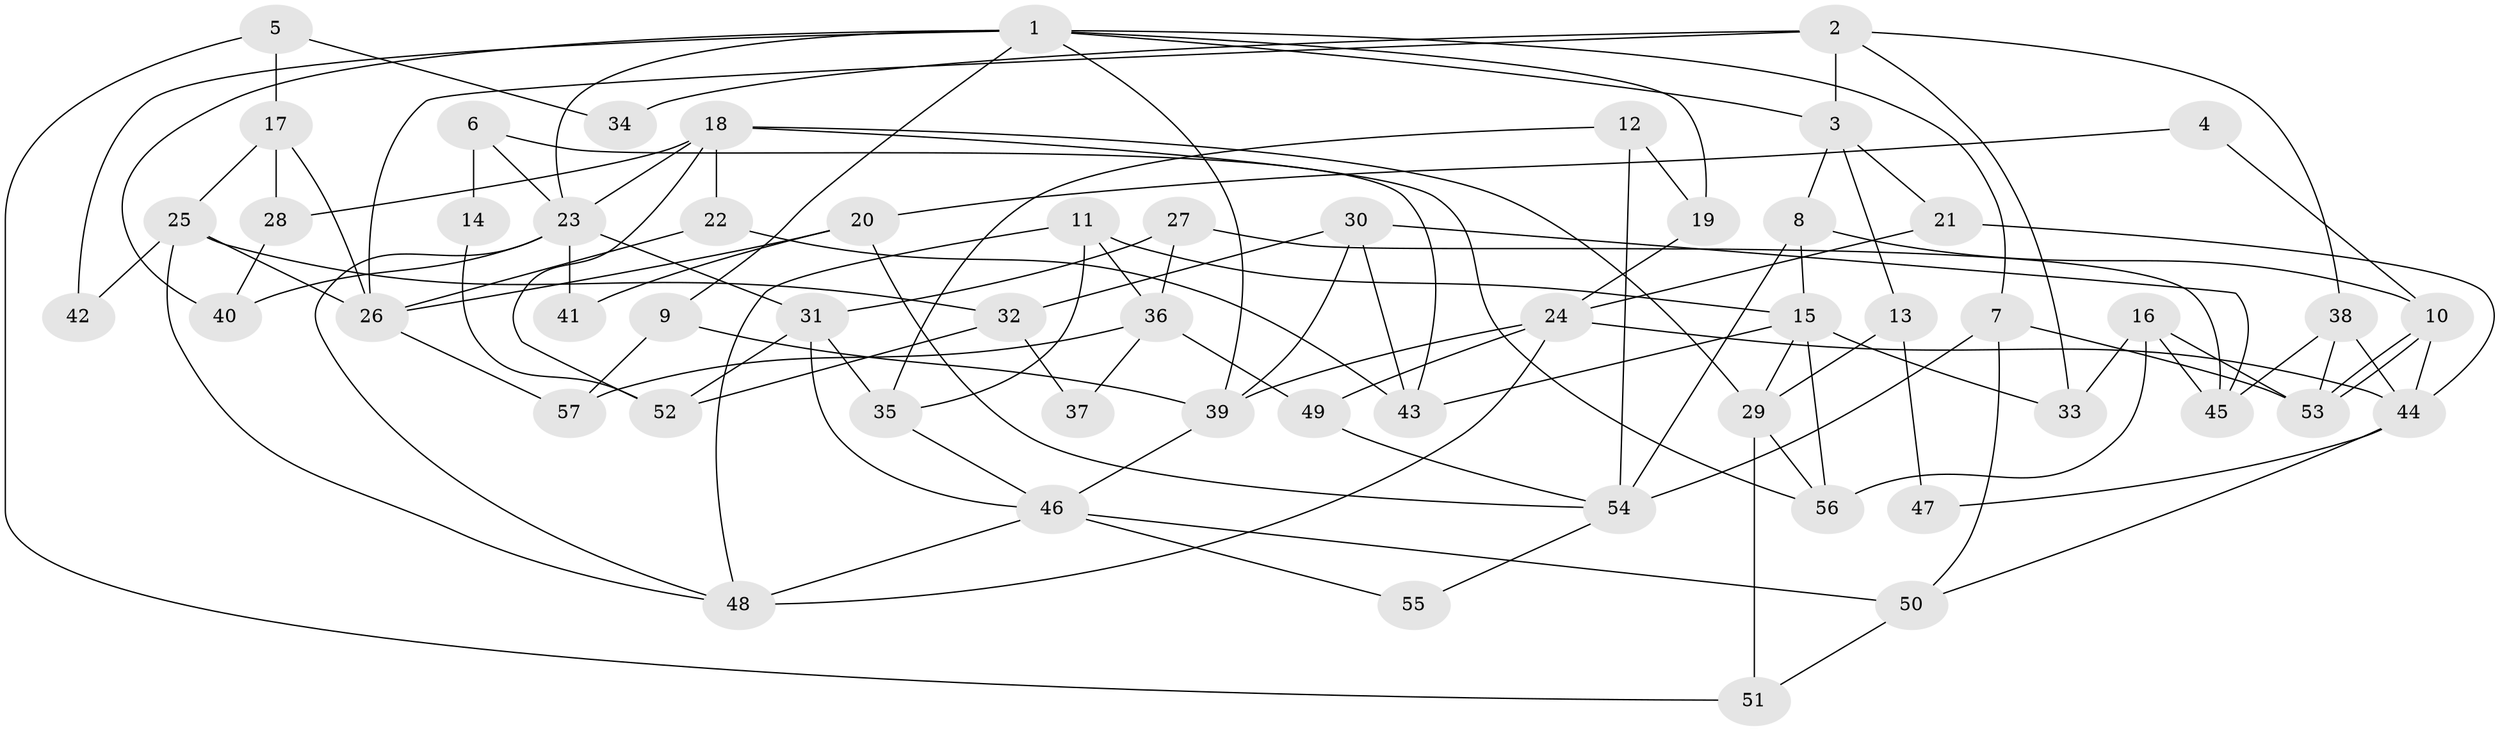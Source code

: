 // Generated by graph-tools (version 1.1) at 2025/36/03/09/25 02:36:18]
// undirected, 57 vertices, 114 edges
graph export_dot {
graph [start="1"]
  node [color=gray90,style=filled];
  1;
  2;
  3;
  4;
  5;
  6;
  7;
  8;
  9;
  10;
  11;
  12;
  13;
  14;
  15;
  16;
  17;
  18;
  19;
  20;
  21;
  22;
  23;
  24;
  25;
  26;
  27;
  28;
  29;
  30;
  31;
  32;
  33;
  34;
  35;
  36;
  37;
  38;
  39;
  40;
  41;
  42;
  43;
  44;
  45;
  46;
  47;
  48;
  49;
  50;
  51;
  52;
  53;
  54;
  55;
  56;
  57;
  1 -- 23;
  1 -- 39;
  1 -- 3;
  1 -- 7;
  1 -- 9;
  1 -- 19;
  1 -- 40;
  1 -- 42;
  2 -- 3;
  2 -- 38;
  2 -- 26;
  2 -- 33;
  2 -- 34;
  3 -- 8;
  3 -- 13;
  3 -- 21;
  4 -- 10;
  4 -- 20;
  5 -- 51;
  5 -- 17;
  5 -- 34;
  6 -- 43;
  6 -- 23;
  6 -- 14;
  7 -- 50;
  7 -- 53;
  7 -- 54;
  8 -- 54;
  8 -- 15;
  8 -- 10;
  9 -- 39;
  9 -- 57;
  10 -- 53;
  10 -- 53;
  10 -- 44;
  11 -- 36;
  11 -- 35;
  11 -- 15;
  11 -- 48;
  12 -- 35;
  12 -- 54;
  12 -- 19;
  13 -- 29;
  13 -- 47;
  14 -- 52;
  15 -- 29;
  15 -- 33;
  15 -- 43;
  15 -- 56;
  16 -- 33;
  16 -- 53;
  16 -- 45;
  16 -- 56;
  17 -- 26;
  17 -- 28;
  17 -- 25;
  18 -- 52;
  18 -- 56;
  18 -- 22;
  18 -- 23;
  18 -- 28;
  18 -- 29;
  19 -- 24;
  20 -- 26;
  20 -- 54;
  20 -- 41;
  21 -- 24;
  21 -- 44;
  22 -- 26;
  22 -- 43;
  23 -- 48;
  23 -- 31;
  23 -- 40;
  23 -- 41;
  24 -- 44;
  24 -- 39;
  24 -- 48;
  24 -- 49;
  25 -- 48;
  25 -- 26;
  25 -- 32;
  25 -- 42;
  26 -- 57;
  27 -- 45;
  27 -- 31;
  27 -- 36;
  28 -- 40;
  29 -- 56;
  29 -- 51;
  30 -- 45;
  30 -- 43;
  30 -- 32;
  30 -- 39;
  31 -- 46;
  31 -- 35;
  31 -- 52;
  32 -- 37;
  32 -- 52;
  35 -- 46;
  36 -- 57;
  36 -- 37;
  36 -- 49;
  38 -- 44;
  38 -- 53;
  38 -- 45;
  39 -- 46;
  44 -- 47;
  44 -- 50;
  46 -- 48;
  46 -- 50;
  46 -- 55;
  49 -- 54;
  50 -- 51;
  54 -- 55;
}
